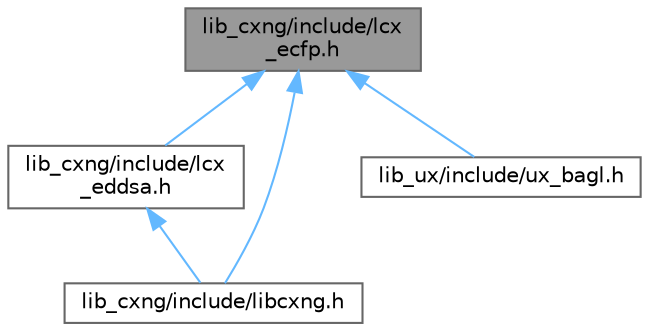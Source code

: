digraph "lib_cxng/include/lcx_ecfp.h"
{
 // LATEX_PDF_SIZE
  bgcolor="transparent";
  edge [fontname=Helvetica,fontsize=10,labelfontname=Helvetica,labelfontsize=10];
  node [fontname=Helvetica,fontsize=10,shape=box,height=0.2,width=0.4];
  Node1 [label="lib_cxng/include/lcx\l_ecfp.h",height=0.2,width=0.4,color="gray40", fillcolor="grey60", style="filled", fontcolor="black",tooltip="Key pair generation based on elliptic curves."];
  Node1 -> Node2 [dir="back",color="steelblue1",style="solid"];
  Node2 [label="lib_cxng/include/lcx\l_eddsa.h",height=0.2,width=0.4,color="grey40", fillcolor="white", style="filled",URL="$lcx__eddsa_8h.html",tooltip="EDDSA (Edwards Curve Digital Signature Algorithm)"];
  Node2 -> Node3 [dir="back",color="steelblue1",style="solid"];
  Node3 [label="lib_cxng/include/libcxng.h",height=0.2,width=0.4,color="grey40", fillcolor="white", style="filled",URL="$libcxng_8h.html",tooltip="Include cryptography files."];
  Node1 -> Node3 [dir="back",color="steelblue1",style="solid"];
  Node1 -> Node4 [dir="back",color="steelblue1",style="solid"];
  Node4 [label="lib_ux/include/ux_bagl.h",height=0.2,width=0.4,color="grey40", fillcolor="white", style="filled",URL="$ux__bagl_8h.html",tooltip=" "];
}
